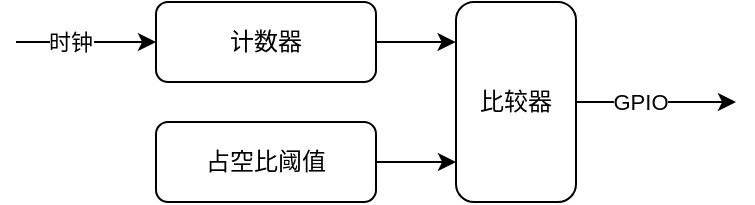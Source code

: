 <mxfile version="13.7.3" type="device"><diagram id="GKdKZDjkcGCwt9K3-J-2" name="第 1 页"><mxGraphModel dx="415" dy="246" grid="1" gridSize="10" guides="1" tooltips="1" connect="1" arrows="1" fold="1" page="1" pageScale="1" pageWidth="827" pageHeight="1169" math="0" shadow="0"><root><mxCell id="0"/><mxCell id="1" parent="0"/><mxCell id="Xfi7PeIKtiLeWXmnBLiG-8" style="edgeStyle=orthogonalEdgeStyle;rounded=0;orthogonalLoop=1;jettySize=auto;html=1;exitX=1;exitY=0.5;exitDx=0;exitDy=0;entryX=-0.003;entryY=0.197;entryDx=0;entryDy=0;entryPerimeter=0;" edge="1" parent="1" source="Xfi7PeIKtiLeWXmnBLiG-1" target="Xfi7PeIKtiLeWXmnBLiG-7"><mxGeometry relative="1" as="geometry"/></mxCell><mxCell id="Xfi7PeIKtiLeWXmnBLiG-1" value="计数器" style="rounded=1;whiteSpace=wrap;html=1;" vertex="1" parent="1"><mxGeometry x="250" y="160" width="110" height="40" as="geometry"/></mxCell><mxCell id="Xfi7PeIKtiLeWXmnBLiG-4" value="" style="endArrow=classic;html=1;" edge="1" parent="1" target="Xfi7PeIKtiLeWXmnBLiG-1"><mxGeometry width="50" height="50" relative="1" as="geometry"><mxPoint x="180" y="180" as="sourcePoint"/><mxPoint x="260" y="180" as="targetPoint"/></mxGeometry></mxCell><mxCell id="Xfi7PeIKtiLeWXmnBLiG-5" value="时钟" style="edgeLabel;html=1;align=center;verticalAlign=middle;resizable=0;points=[];" vertex="1" connectable="0" parent="Xfi7PeIKtiLeWXmnBLiG-4"><mxGeometry x="-0.233" y="-2" relative="1" as="geometry"><mxPoint y="-2" as="offset"/></mxGeometry></mxCell><mxCell id="Xfi7PeIKtiLeWXmnBLiG-10" style="edgeStyle=orthogonalEdgeStyle;rounded=0;orthogonalLoop=1;jettySize=auto;html=1;exitX=1;exitY=0.5;exitDx=0;exitDy=0;entryX=0;entryY=0.8;entryDx=0;entryDy=0;entryPerimeter=0;" edge="1" parent="1" source="Xfi7PeIKtiLeWXmnBLiG-6" target="Xfi7PeIKtiLeWXmnBLiG-7"><mxGeometry relative="1" as="geometry"><mxPoint x="420" y="240" as="targetPoint"/></mxGeometry></mxCell><mxCell id="Xfi7PeIKtiLeWXmnBLiG-6" value="占空比阈值" style="rounded=1;whiteSpace=wrap;html=1;" vertex="1" parent="1"><mxGeometry x="250" y="220" width="110" height="40" as="geometry"/></mxCell><mxCell id="Xfi7PeIKtiLeWXmnBLiG-11" style="edgeStyle=orthogonalEdgeStyle;rounded=0;orthogonalLoop=1;jettySize=auto;html=1;exitX=1;exitY=0.5;exitDx=0;exitDy=0;" edge="1" parent="1" source="Xfi7PeIKtiLeWXmnBLiG-7"><mxGeometry relative="1" as="geometry"><mxPoint x="540" y="210" as="targetPoint"/></mxGeometry></mxCell><mxCell id="Xfi7PeIKtiLeWXmnBLiG-12" value="GPIO" style="edgeLabel;html=1;align=center;verticalAlign=middle;resizable=0;points=[];" vertex="1" connectable="0" parent="Xfi7PeIKtiLeWXmnBLiG-11"><mxGeometry x="-0.217" relative="1" as="geometry"><mxPoint as="offset"/></mxGeometry></mxCell><mxCell id="Xfi7PeIKtiLeWXmnBLiG-7" value="比较器" style="rounded=1;whiteSpace=wrap;html=1;" vertex="1" parent="1"><mxGeometry x="400" y="160" width="60" height="100" as="geometry"/></mxCell></root></mxGraphModel></diagram></mxfile>